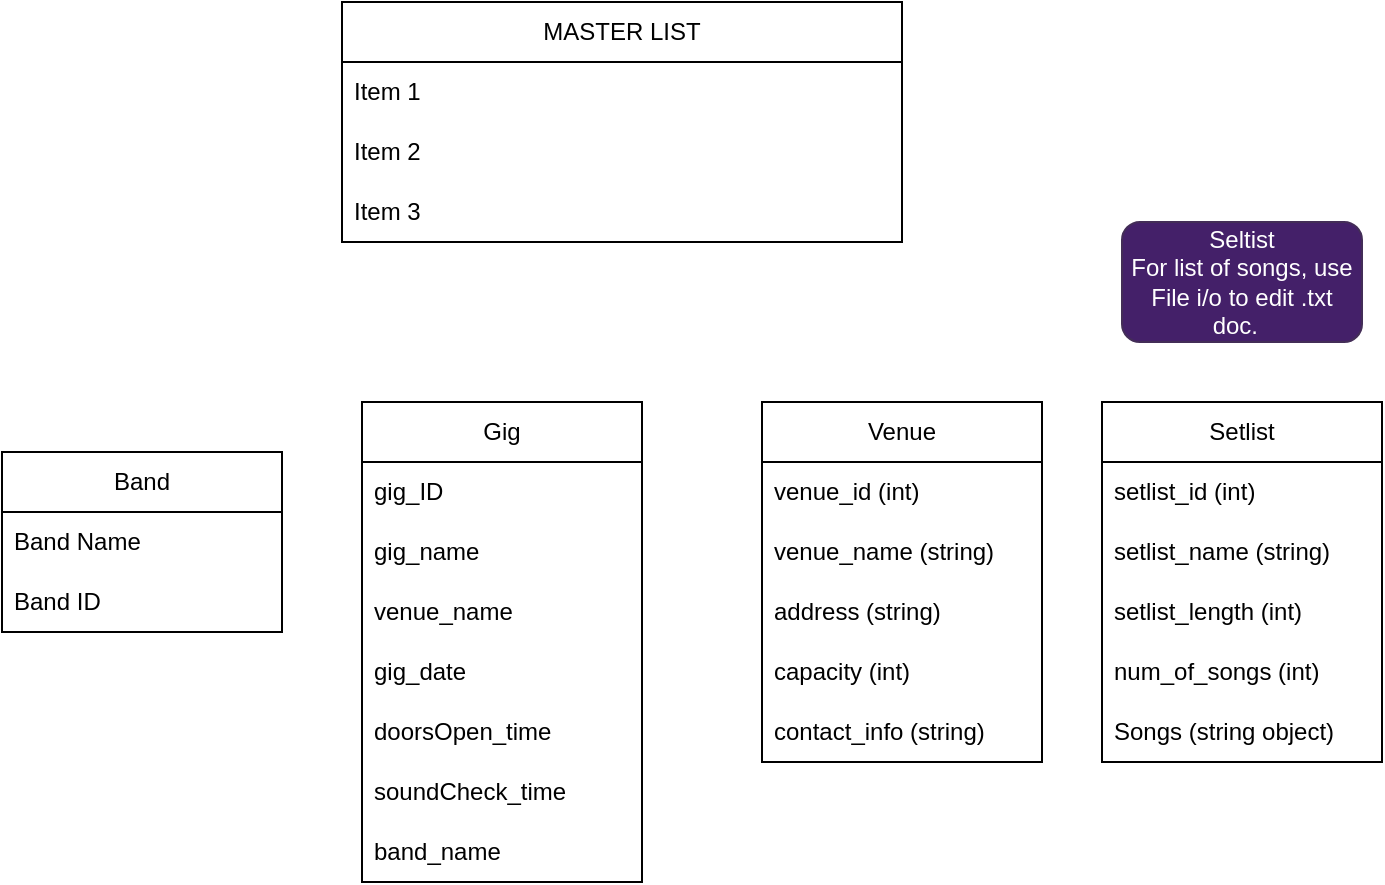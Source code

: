 <mxfile version="21.7.5" type="device">
  <diagram name="Page-1" id="F_LPCv66m2_r9dlWHold">
    <mxGraphModel dx="875" dy="538" grid="1" gridSize="10" guides="1" tooltips="1" connect="1" arrows="1" fold="1" page="1" pageScale="1" pageWidth="850" pageHeight="1100" math="0" shadow="0">
      <root>
        <mxCell id="0" />
        <mxCell id="1" parent="0" />
        <mxCell id="mD5BQxaV68KlhY7lbp5E-1" value="MASTER LIST" style="swimlane;fontStyle=0;childLayout=stackLayout;horizontal=1;startSize=30;horizontalStack=0;resizeParent=1;resizeParentMax=0;resizeLast=0;collapsible=1;marginBottom=0;whiteSpace=wrap;html=1;" vertex="1" parent="1">
          <mxGeometry x="260" y="260" width="280" height="120" as="geometry" />
        </mxCell>
        <mxCell id="mD5BQxaV68KlhY7lbp5E-2" value="Item 1" style="text;strokeColor=none;fillColor=none;align=left;verticalAlign=middle;spacingLeft=4;spacingRight=4;overflow=hidden;points=[[0,0.5],[1,0.5]];portConstraint=eastwest;rotatable=0;whiteSpace=wrap;html=1;" vertex="1" parent="mD5BQxaV68KlhY7lbp5E-1">
          <mxGeometry y="30" width="280" height="30" as="geometry" />
        </mxCell>
        <mxCell id="mD5BQxaV68KlhY7lbp5E-3" value="Item 2" style="text;strokeColor=none;fillColor=none;align=left;verticalAlign=middle;spacingLeft=4;spacingRight=4;overflow=hidden;points=[[0,0.5],[1,0.5]];portConstraint=eastwest;rotatable=0;whiteSpace=wrap;html=1;" vertex="1" parent="mD5BQxaV68KlhY7lbp5E-1">
          <mxGeometry y="60" width="280" height="30" as="geometry" />
        </mxCell>
        <mxCell id="mD5BQxaV68KlhY7lbp5E-4" value="Item 3" style="text;strokeColor=none;fillColor=none;align=left;verticalAlign=middle;spacingLeft=4;spacingRight=4;overflow=hidden;points=[[0,0.5],[1,0.5]];portConstraint=eastwest;rotatable=0;whiteSpace=wrap;html=1;" vertex="1" parent="mD5BQxaV68KlhY7lbp5E-1">
          <mxGeometry y="90" width="280" height="30" as="geometry" />
        </mxCell>
        <mxCell id="mD5BQxaV68KlhY7lbp5E-9" value="Band" style="swimlane;fontStyle=0;childLayout=stackLayout;horizontal=1;startSize=30;horizontalStack=0;resizeParent=1;resizeParentMax=0;resizeLast=0;collapsible=1;marginBottom=0;whiteSpace=wrap;html=1;" vertex="1" parent="1">
          <mxGeometry x="90" y="485" width="140" height="90" as="geometry" />
        </mxCell>
        <mxCell id="mD5BQxaV68KlhY7lbp5E-10" value="Band Name" style="text;strokeColor=none;fillColor=none;align=left;verticalAlign=middle;spacingLeft=4;spacingRight=4;overflow=hidden;points=[[0,0.5],[1,0.5]];portConstraint=eastwest;rotatable=0;whiteSpace=wrap;html=1;" vertex="1" parent="mD5BQxaV68KlhY7lbp5E-9">
          <mxGeometry y="30" width="140" height="30" as="geometry" />
        </mxCell>
        <mxCell id="mD5BQxaV68KlhY7lbp5E-12" value="Band ID" style="text;strokeColor=none;fillColor=none;align=left;verticalAlign=middle;spacingLeft=4;spacingRight=4;overflow=hidden;points=[[0,0.5],[1,0.5]];portConstraint=eastwest;rotatable=0;whiteSpace=wrap;html=1;" vertex="1" parent="mD5BQxaV68KlhY7lbp5E-9">
          <mxGeometry y="60" width="140" height="30" as="geometry" />
        </mxCell>
        <mxCell id="mD5BQxaV68KlhY7lbp5E-13" value="Gig" style="swimlane;fontStyle=0;childLayout=stackLayout;horizontal=1;startSize=30;horizontalStack=0;resizeParent=1;resizeParentMax=0;resizeLast=0;collapsible=1;marginBottom=0;whiteSpace=wrap;html=1;" vertex="1" parent="1">
          <mxGeometry x="270" y="460" width="140" height="240" as="geometry" />
        </mxCell>
        <mxCell id="mD5BQxaV68KlhY7lbp5E-14" value="gig_ID&lt;br&gt;" style="text;strokeColor=none;fillColor=none;align=left;verticalAlign=middle;spacingLeft=4;spacingRight=4;overflow=hidden;points=[[0,0.5],[1,0.5]];portConstraint=eastwest;rotatable=0;whiteSpace=wrap;html=1;" vertex="1" parent="mD5BQxaV68KlhY7lbp5E-13">
          <mxGeometry y="30" width="140" height="30" as="geometry" />
        </mxCell>
        <mxCell id="mD5BQxaV68KlhY7lbp5E-15" value="gig_name" style="text;strokeColor=none;fillColor=none;align=left;verticalAlign=middle;spacingLeft=4;spacingRight=4;overflow=hidden;points=[[0,0.5],[1,0.5]];portConstraint=eastwest;rotatable=0;whiteSpace=wrap;html=1;" vertex="1" parent="mD5BQxaV68KlhY7lbp5E-13">
          <mxGeometry y="60" width="140" height="30" as="geometry" />
        </mxCell>
        <mxCell id="mD5BQxaV68KlhY7lbp5E-16" value="venue_name" style="text;strokeColor=none;fillColor=none;align=left;verticalAlign=middle;spacingLeft=4;spacingRight=4;overflow=hidden;points=[[0,0.5],[1,0.5]];portConstraint=eastwest;rotatable=0;whiteSpace=wrap;html=1;" vertex="1" parent="mD5BQxaV68KlhY7lbp5E-13">
          <mxGeometry y="90" width="140" height="30" as="geometry" />
        </mxCell>
        <mxCell id="mD5BQxaV68KlhY7lbp5E-17" value="gig_date" style="text;strokeColor=none;fillColor=none;align=left;verticalAlign=middle;spacingLeft=4;spacingRight=4;overflow=hidden;points=[[0,0.5],[1,0.5]];portConstraint=eastwest;rotatable=0;whiteSpace=wrap;html=1;" vertex="1" parent="mD5BQxaV68KlhY7lbp5E-13">
          <mxGeometry y="120" width="140" height="30" as="geometry" />
        </mxCell>
        <mxCell id="mD5BQxaV68KlhY7lbp5E-18" value="doorsOpen_time" style="text;strokeColor=none;fillColor=none;align=left;verticalAlign=middle;spacingLeft=4;spacingRight=4;overflow=hidden;points=[[0,0.5],[1,0.5]];portConstraint=eastwest;rotatable=0;whiteSpace=wrap;html=1;" vertex="1" parent="mD5BQxaV68KlhY7lbp5E-13">
          <mxGeometry y="150" width="140" height="30" as="geometry" />
        </mxCell>
        <mxCell id="mD5BQxaV68KlhY7lbp5E-19" value="soundCheck_time" style="text;strokeColor=none;fillColor=none;align=left;verticalAlign=middle;spacingLeft=4;spacingRight=4;overflow=hidden;points=[[0,0.5],[1,0.5]];portConstraint=eastwest;rotatable=0;whiteSpace=wrap;html=1;" vertex="1" parent="mD5BQxaV68KlhY7lbp5E-13">
          <mxGeometry y="180" width="140" height="30" as="geometry" />
        </mxCell>
        <mxCell id="mD5BQxaV68KlhY7lbp5E-28" value="band_name" style="text;strokeColor=none;fillColor=none;align=left;verticalAlign=middle;spacingLeft=4;spacingRight=4;overflow=hidden;points=[[0,0.5],[1,0.5]];portConstraint=eastwest;rotatable=0;whiteSpace=wrap;html=1;" vertex="1" parent="mD5BQxaV68KlhY7lbp5E-13">
          <mxGeometry y="210" width="140" height="30" as="geometry" />
        </mxCell>
        <mxCell id="mD5BQxaV68KlhY7lbp5E-21" value="Venue" style="swimlane;fontStyle=0;childLayout=stackLayout;horizontal=1;startSize=30;horizontalStack=0;resizeParent=1;resizeParentMax=0;resizeLast=0;collapsible=1;marginBottom=0;whiteSpace=wrap;html=1;" vertex="1" parent="1">
          <mxGeometry x="470" y="460" width="140" height="180" as="geometry" />
        </mxCell>
        <mxCell id="mD5BQxaV68KlhY7lbp5E-22" value="venue_id (int)" style="text;strokeColor=none;fillColor=none;align=left;verticalAlign=middle;spacingLeft=4;spacingRight=4;overflow=hidden;points=[[0,0.5],[1,0.5]];portConstraint=eastwest;rotatable=0;whiteSpace=wrap;html=1;" vertex="1" parent="mD5BQxaV68KlhY7lbp5E-21">
          <mxGeometry y="30" width="140" height="30" as="geometry" />
        </mxCell>
        <mxCell id="mD5BQxaV68KlhY7lbp5E-23" value="venue_name (string)" style="text;strokeColor=none;fillColor=none;align=left;verticalAlign=middle;spacingLeft=4;spacingRight=4;overflow=hidden;points=[[0,0.5],[1,0.5]];portConstraint=eastwest;rotatable=0;whiteSpace=wrap;html=1;" vertex="1" parent="mD5BQxaV68KlhY7lbp5E-21">
          <mxGeometry y="60" width="140" height="30" as="geometry" />
        </mxCell>
        <mxCell id="mD5BQxaV68KlhY7lbp5E-24" value="address (string)" style="text;strokeColor=none;fillColor=none;align=left;verticalAlign=middle;spacingLeft=4;spacingRight=4;overflow=hidden;points=[[0,0.5],[1,0.5]];portConstraint=eastwest;rotatable=0;whiteSpace=wrap;html=1;" vertex="1" parent="mD5BQxaV68KlhY7lbp5E-21">
          <mxGeometry y="90" width="140" height="30" as="geometry" />
        </mxCell>
        <mxCell id="mD5BQxaV68KlhY7lbp5E-25" value="capacity (int)" style="text;strokeColor=none;fillColor=none;align=left;verticalAlign=middle;spacingLeft=4;spacingRight=4;overflow=hidden;points=[[0,0.5],[1,0.5]];portConstraint=eastwest;rotatable=0;whiteSpace=wrap;html=1;" vertex="1" parent="mD5BQxaV68KlhY7lbp5E-21">
          <mxGeometry y="120" width="140" height="30" as="geometry" />
        </mxCell>
        <mxCell id="mD5BQxaV68KlhY7lbp5E-26" value="contact_info (string)" style="text;strokeColor=none;fillColor=none;align=left;verticalAlign=middle;spacingLeft=4;spacingRight=4;overflow=hidden;points=[[0,0.5],[1,0.5]];portConstraint=eastwest;rotatable=0;whiteSpace=wrap;html=1;" vertex="1" parent="mD5BQxaV68KlhY7lbp5E-21">
          <mxGeometry y="150" width="140" height="30" as="geometry" />
        </mxCell>
        <mxCell id="mD5BQxaV68KlhY7lbp5E-29" value="Setlist" style="swimlane;fontStyle=0;childLayout=stackLayout;horizontal=1;startSize=30;horizontalStack=0;resizeParent=1;resizeParentMax=0;resizeLast=0;collapsible=1;marginBottom=0;whiteSpace=wrap;html=1;" vertex="1" parent="1">
          <mxGeometry x="640" y="460" width="140" height="180" as="geometry" />
        </mxCell>
        <mxCell id="mD5BQxaV68KlhY7lbp5E-30" value="setlist_id (int)" style="text;strokeColor=none;fillColor=none;align=left;verticalAlign=middle;spacingLeft=4;spacingRight=4;overflow=hidden;points=[[0,0.5],[1,0.5]];portConstraint=eastwest;rotatable=0;whiteSpace=wrap;html=1;" vertex="1" parent="mD5BQxaV68KlhY7lbp5E-29">
          <mxGeometry y="30" width="140" height="30" as="geometry" />
        </mxCell>
        <mxCell id="mD5BQxaV68KlhY7lbp5E-31" value="setlist_name (string)" style="text;strokeColor=none;fillColor=none;align=left;verticalAlign=middle;spacingLeft=4;spacingRight=4;overflow=hidden;points=[[0,0.5],[1,0.5]];portConstraint=eastwest;rotatable=0;whiteSpace=wrap;html=1;" vertex="1" parent="mD5BQxaV68KlhY7lbp5E-29">
          <mxGeometry y="60" width="140" height="30" as="geometry" />
        </mxCell>
        <mxCell id="mD5BQxaV68KlhY7lbp5E-32" value="setlist_length (int)" style="text;strokeColor=none;fillColor=none;align=left;verticalAlign=middle;spacingLeft=4;spacingRight=4;overflow=hidden;points=[[0,0.5],[1,0.5]];portConstraint=eastwest;rotatable=0;whiteSpace=wrap;html=1;" vertex="1" parent="mD5BQxaV68KlhY7lbp5E-29">
          <mxGeometry y="90" width="140" height="30" as="geometry" />
        </mxCell>
        <mxCell id="mD5BQxaV68KlhY7lbp5E-35" value="num_of_songs (int)" style="text;strokeColor=none;fillColor=none;align=left;verticalAlign=middle;spacingLeft=4;spacingRight=4;overflow=hidden;points=[[0,0.5],[1,0.5]];portConstraint=eastwest;rotatable=0;whiteSpace=wrap;html=1;" vertex="1" parent="mD5BQxaV68KlhY7lbp5E-29">
          <mxGeometry y="120" width="140" height="30" as="geometry" />
        </mxCell>
        <mxCell id="mD5BQxaV68KlhY7lbp5E-40" value="Songs (string object)" style="text;strokeColor=none;fillColor=none;align=left;verticalAlign=middle;spacingLeft=4;spacingRight=4;overflow=hidden;points=[[0,0.5],[1,0.5]];portConstraint=eastwest;rotatable=0;whiteSpace=wrap;html=1;" vertex="1" parent="mD5BQxaV68KlhY7lbp5E-29">
          <mxGeometry y="150" width="140" height="30" as="geometry" />
        </mxCell>
        <mxCell id="mD5BQxaV68KlhY7lbp5E-41" value="Seltist&lt;br&gt;&lt;div style=&quot;&quot;&gt;&lt;span style=&quot;background-color: initial;&quot;&gt;For list of songs, use File i/o to edit .txt doc.&amp;nbsp;&amp;nbsp;&lt;/span&gt;&lt;/div&gt;" style="rounded=1;whiteSpace=wrap;html=1;fillColor=#442069;fontColor=#ffffff;strokeColor=#432D57;" vertex="1" parent="1">
          <mxGeometry x="650" y="370" width="120" height="60" as="geometry" />
        </mxCell>
      </root>
    </mxGraphModel>
  </diagram>
</mxfile>
